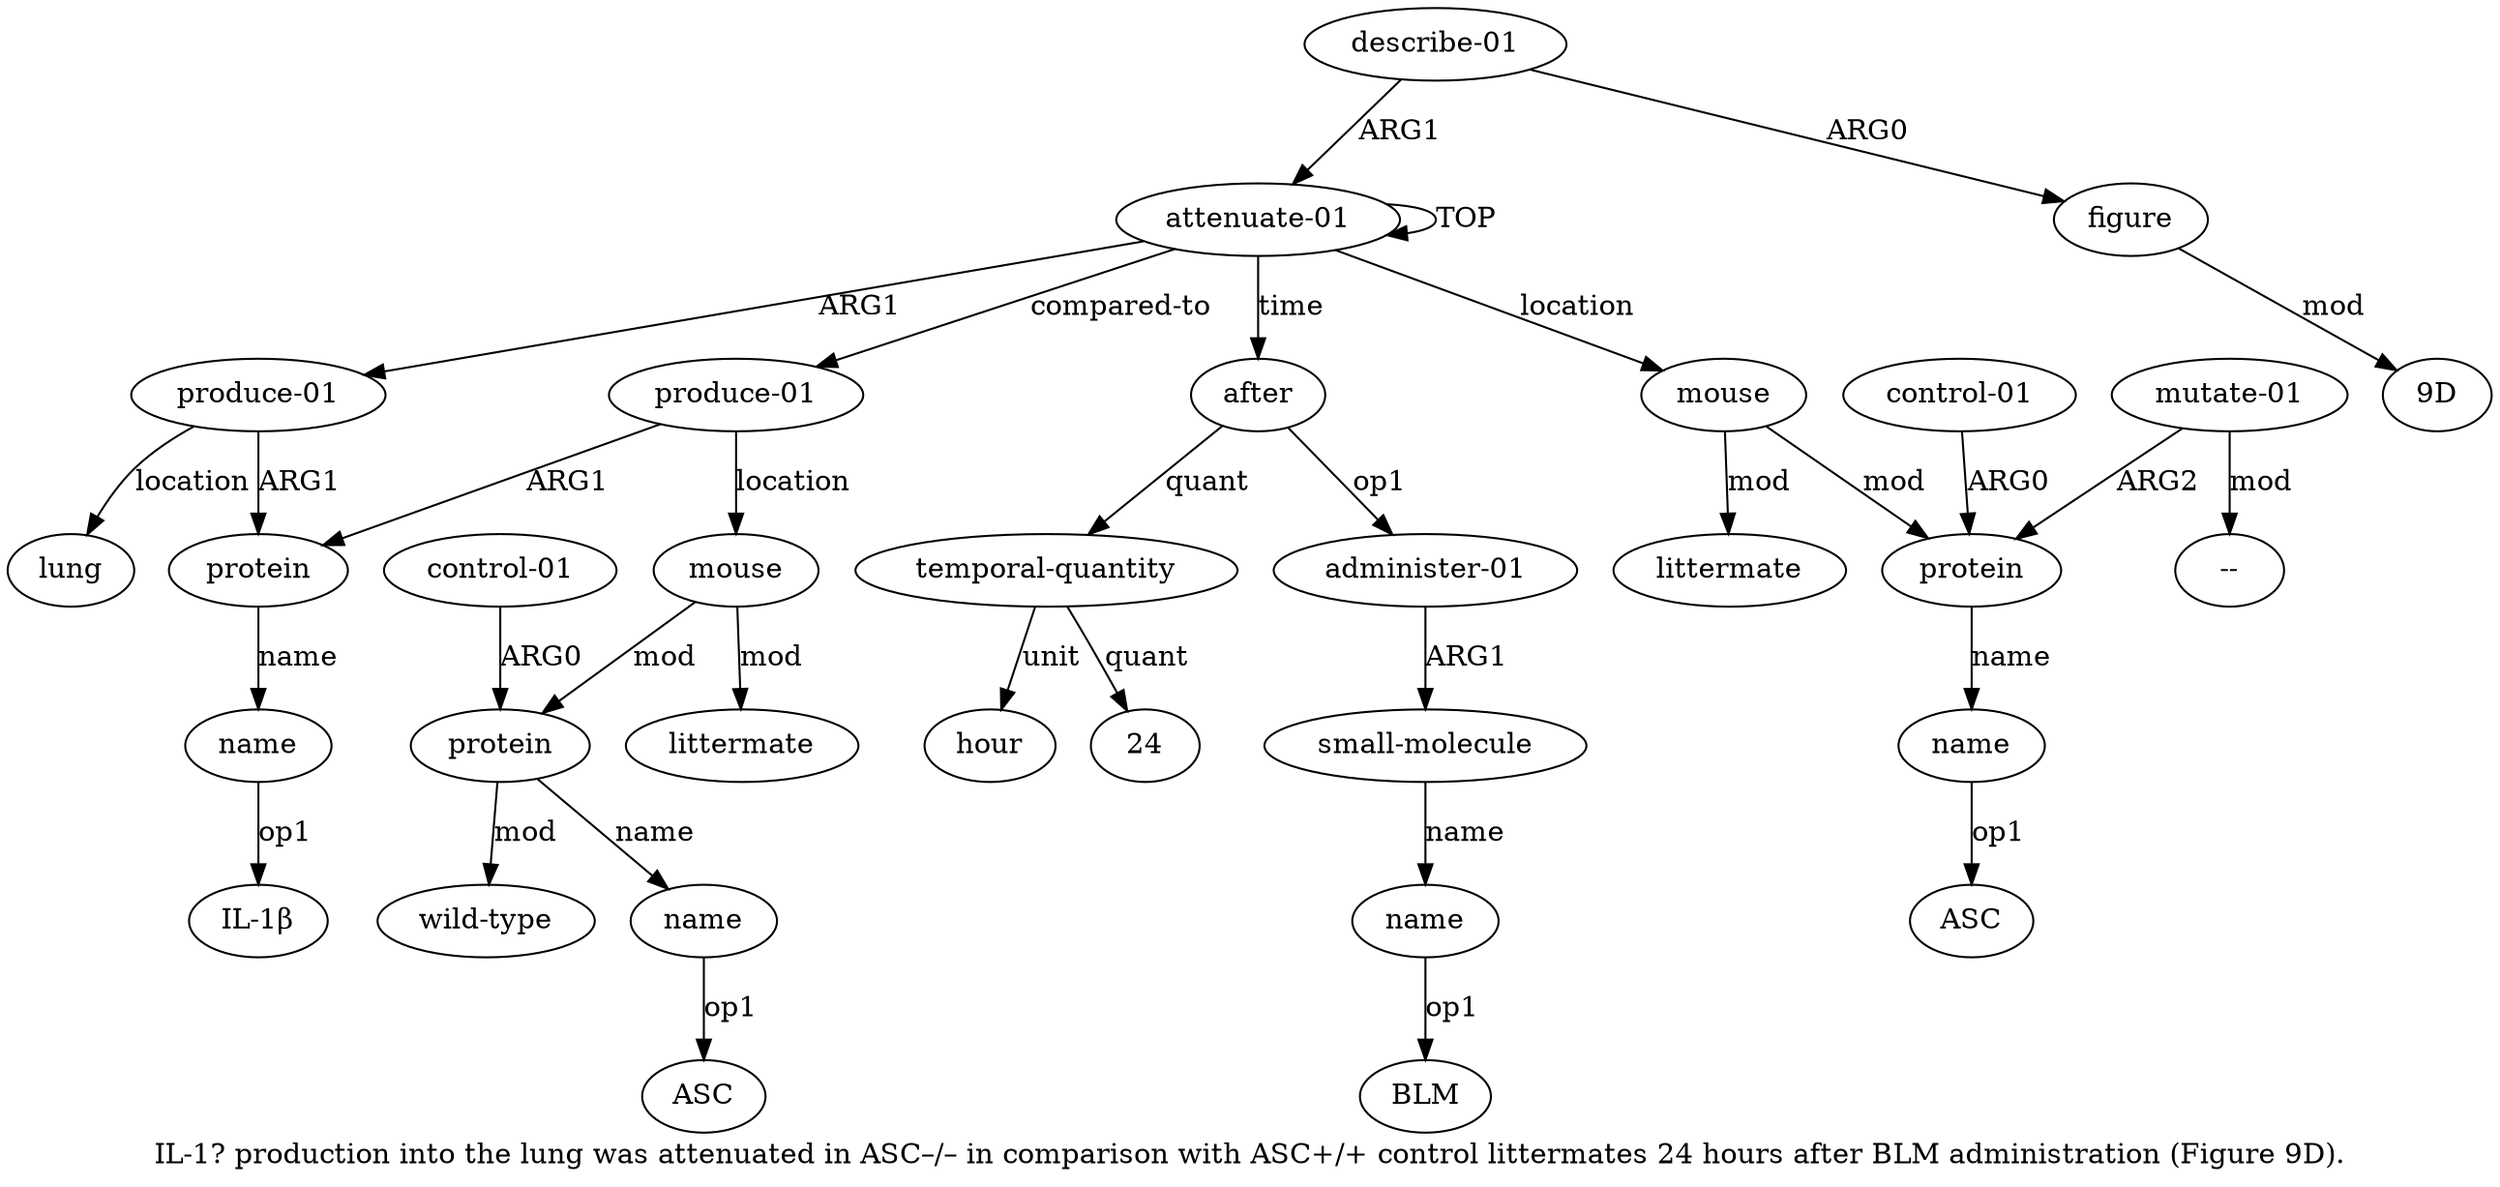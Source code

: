 digraph  {
	graph [label="IL-1? production into the lung was attenuated in ASC–/– in comparison with ASC+/+ control littermates 24 hours after BLM administration (\
Figure 9D)."];
	node [label="\N"];
	a20	 [color=black,
		gold_ind=20,
		gold_label=mouse,
		label=mouse,
		test_ind=20,
		test_label=mouse];
	a21	 [color=black,
		gold_ind=21,
		gold_label=littermate,
		label=littermate,
		test_ind=21,
		test_label=littermate];
	a20 -> a21 [key=0,
	color=black,
	gold_label=mod,
	label=mod,
	test_label=mod];
a22 [color=black,
	gold_ind=22,
	gold_label=protein,
	label=protein,
	test_ind=22,
	test_label=protein];
a20 -> a22 [key=0,
color=black,
gold_label=mod,
label=mod,
test_label=mod];
a23 [color=black,
gold_ind=23,
gold_label=name,
label=name,
test_ind=23,
test_label=name];
a22 -> a23 [key=0,
color=black,
gold_label=name,
label=name,
test_label=name];
a24 [color=black,
gold_ind=24,
gold_label="wild-type",
label="wild-type",
test_ind=24,
test_label="wild-type"];
a22 -> a24 [key=0,
color=black,
gold_label=mod,
label=mod,
test_label=mod];
"a23 ASC" [color=black,
gold_ind=-1,
gold_label=ASC,
label=ASC,
test_ind=-1,
test_label=ASC];
a23 -> "a23 ASC" [key=0,
color=black,
gold_label=op1,
label=op1,
test_label=op1];
a25 [color=black,
gold_ind=25,
gold_label="control-01",
label="control-01",
test_ind=25,
test_label="control-01"];
a25 -> a22 [key=0,
color=black,
gold_label=ARG0,
label=ARG0,
test_label=ARG0];
"a3 IL-1β" [color=black,
gold_ind=-1,
gold_label="IL-1β",
label="IL-1β",
test_ind=-1,
test_label="IL-1β"];
"a9 --" [color=black,
gold_ind=-1,
gold_label="--",
label="--",
test_ind=-1,
test_label="--"];
"a14 BLM" [color=black,
gold_ind=-1,
gold_label=BLM,
label=BLM,
test_ind=-1,
test_label=BLM];
"a18 9D" [color=black,
gold_ind=-1,
gold_label="9D",
label="9D",
test_ind=-1,
test_label="9D"];
a15 [color=black,
gold_ind=15,
gold_label="temporal-quantity",
label="temporal-quantity",
test_ind=15,
test_label="temporal-quantity"];
a16 [color=black,
gold_ind=16,
gold_label=hour,
label=hour,
test_ind=16,
test_label=hour];
a15 -> a16 [key=0,
color=black,
gold_label=unit,
label=unit,
test_label=unit];
"a15 24" [color=black,
gold_ind=-1,
gold_label=24,
label=24,
test_ind=-1,
test_label=24];
a15 -> "a15 24" [key=0,
color=black,
gold_label=quant,
label=quant,
test_label=quant];
a14 [color=black,
gold_ind=14,
gold_label=name,
label=name,
test_ind=14,
test_label=name];
a14 -> "a14 BLM" [key=0,
color=black,
gold_label=op1,
label=op1,
test_label=op1];
a17 [color=black,
gold_ind=17,
gold_label="describe-01",
label="describe-01",
test_ind=17,
test_label="describe-01"];
a18 [color=black,
gold_ind=18,
gold_label=figure,
label=figure,
test_ind=18,
test_label=figure];
a17 -> a18 [key=0,
color=black,
gold_label=ARG0,
label=ARG0,
test_label=ARG0];
a0 [color=black,
gold_ind=0,
gold_label="attenuate-01",
label="attenuate-01",
test_ind=0,
test_label="attenuate-01"];
a17 -> a0 [key=0,
color=black,
gold_label=ARG1,
label=ARG1,
test_label=ARG1];
a11 [color=black,
gold_ind=11,
gold_label=after,
label=after,
test_ind=11,
test_label=after];
a11 -> a15 [key=0,
color=black,
gold_label=quant,
label=quant,
test_label=quant];
a12 [color=black,
gold_ind=12,
gold_label="administer-01",
label="administer-01",
test_ind=12,
test_label="administer-01"];
a11 -> a12 [key=0,
color=black,
gold_label=op1,
label=op1,
test_label=op1];
a10 [color=black,
gold_ind=10,
gold_label="control-01",
label="control-01",
test_ind=10,
test_label="control-01"];
a7 [color=black,
gold_ind=7,
gold_label=protein,
label=protein,
test_ind=7,
test_label=protein];
a10 -> a7 [key=0,
color=black,
gold_label=ARG0,
label=ARG0,
test_label=ARG0];
a13 [color=black,
gold_ind=13,
gold_label="small-molecule",
label="small-molecule",
test_ind=13,
test_label="small-molecule"];
a13 -> a14 [key=0,
color=black,
gold_label=name,
label=name,
test_label=name];
a12 -> a13 [key=0,
color=black,
gold_label=ARG1,
label=ARG1,
test_label=ARG1];
a19 [color=black,
gold_ind=19,
gold_label="produce-01",
label="produce-01",
test_ind=19,
test_label="produce-01"];
a19 -> a20 [key=0,
color=black,
gold_label=location,
label=location,
test_label=location];
a2 [color=black,
gold_ind=2,
gold_label=protein,
label=protein,
test_ind=2,
test_label=protein];
a19 -> a2 [key=0,
color=black,
gold_label=ARG1,
label=ARG1,
test_label=ARG1];
a18 -> "a18 9D" [key=0,
color=black,
gold_label=mod,
label=mod,
test_label=mod];
a1 [color=black,
gold_ind=1,
gold_label="produce-01",
label="produce-01",
test_ind=1,
test_label="produce-01"];
a1 -> a2 [key=0,
color=black,
gold_label=ARG1,
label=ARG1,
test_label=ARG1];
a4 [color=black,
gold_ind=4,
gold_label=lung,
label=lung,
test_ind=4,
test_label=lung];
a1 -> a4 [key=0,
color=black,
gold_label=location,
label=location,
test_label=location];
a0 -> a11 [key=0,
color=black,
gold_label=time,
label=time,
test_label=time];
a0 -> a19 [key=0,
color=black,
gold_label="compared-to",
label="compared-to",
test_label="compared-to"];
a0 -> a1 [key=0,
color=black,
gold_label=ARG1,
label=ARG1,
test_label=ARG1];
a0 -> a0 [key=0,
color=black,
gold_label=TOP,
label=TOP,
test_label=TOP];
a5 [color=black,
gold_ind=5,
gold_label=mouse,
label=mouse,
test_ind=5,
test_label=mouse];
a0 -> a5 [key=0,
color=black,
gold_label=location,
label=location,
test_label=location];
a3 [color=black,
gold_ind=3,
gold_label=name,
label=name,
test_ind=3,
test_label=name];
a3 -> "a3 IL-1β" [key=0,
color=black,
gold_label=op1,
label=op1,
test_label=op1];
a2 -> a3 [key=0,
color=black,
gold_label=name,
label=name,
test_label=name];
a5 -> a7 [key=0,
color=black,
gold_label=mod,
label=mod,
test_label=mod];
a6 [color=black,
gold_ind=6,
gold_label=littermate,
label=littermate,
test_ind=6,
test_label=littermate];
a5 -> a6 [key=0,
color=black,
gold_label=mod,
label=mod,
test_label=mod];
a8 [color=black,
gold_ind=8,
gold_label=name,
label=name,
test_ind=8,
test_label=name];
a7 -> a8 [key=0,
color=black,
gold_label=name,
label=name,
test_label=name];
a9 [color=black,
gold_ind=9,
gold_label="mutate-01",
label="mutate-01",
test_ind=9,
test_label="mutate-01"];
a9 -> "a9 --" [key=0,
color=black,
gold_label=mod,
label=mod,
test_label=mod];
a9 -> a7 [key=0,
color=black,
gold_label=ARG2,
label=ARG2,
test_label=ARG2];
"a8 ASC" [color=black,
gold_ind=-1,
gold_label=ASC,
label=ASC,
test_ind=-1,
test_label=ASC];
a8 -> "a8 ASC" [key=0,
color=black,
gold_label=op1,
label=op1,
test_label=op1];
}
